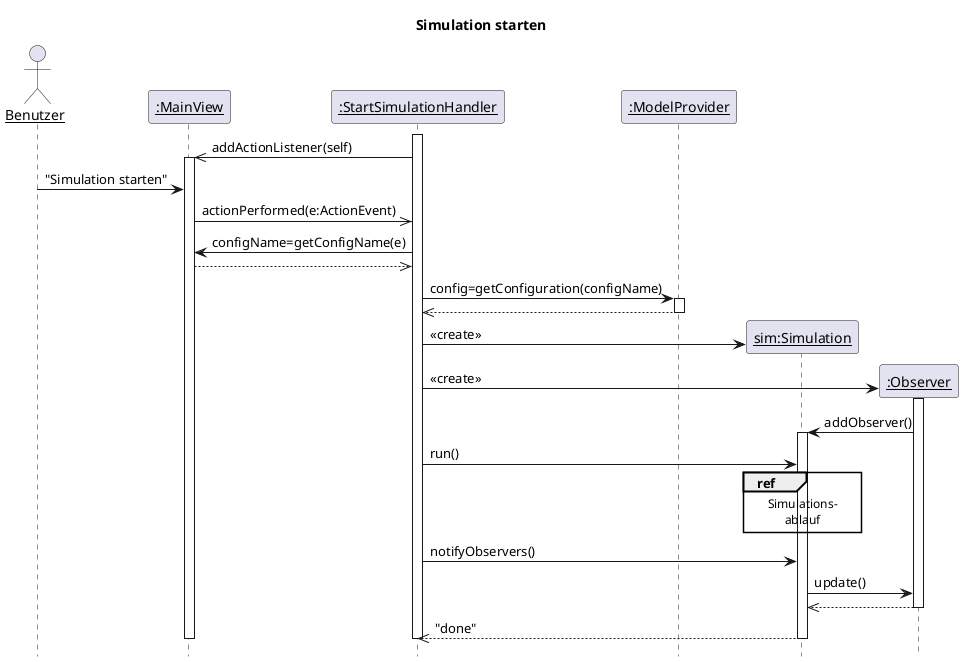@startuml
title Simulation starten
skinparam sequenceParticipant underline
hide footbox

actor Benutzer as U
participant ":MainView" as MV
participant ":StartSimulationHandler" as AL
participant ":ModelProvider" as MP

activate AL
AL ->> MV: addActionListener(self)
activate MV

U -> MV: "Simulation starten"
AL <<- MV: actionPerformed(e:ActionEvent)

MV <- AL: configName=getConfigName(e)
MV -->> AL

AL -> MP: config=getConfiguration(configName)
activate MP
AL <<-- MP
deactivate MP

create "sim:Simulation" as S
AL -> S : << create >>
create ":Observer" as O
AL -> O : << create >>

activate O
S <- O : addObserver()
activate S

AL -> S :run()
ref over S
  Simulations-
  ablauf
end ref
AL -> S : notifyObservers()
S -> O : update()
S <<-- O
deactivate O

AL <<-- S: "done"
deactivate S
deactivate AL
deactivate MV

@enduml